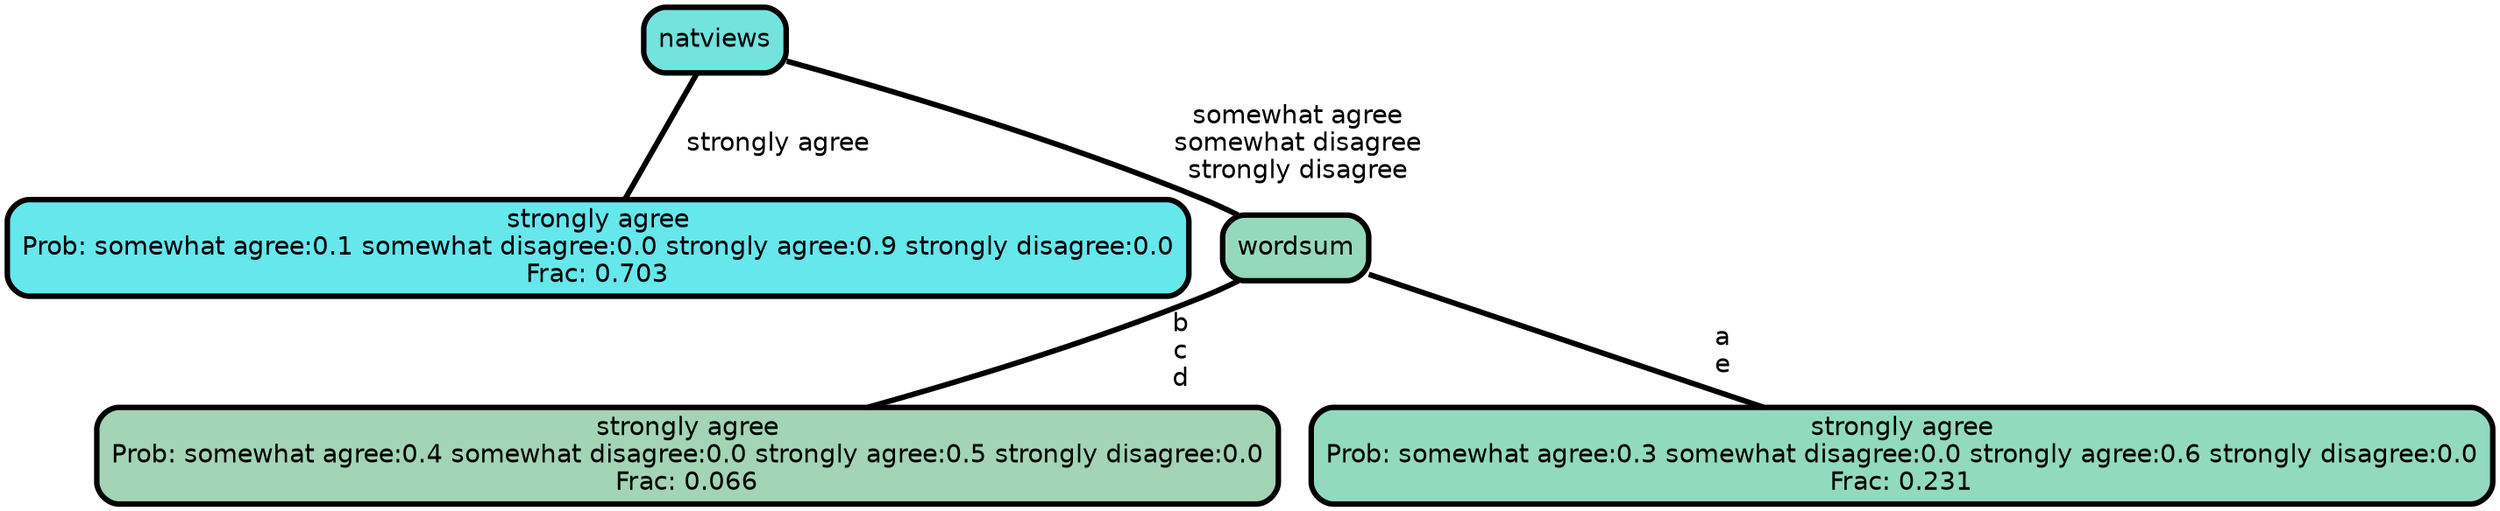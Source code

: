 graph Tree {
node [shape=box, style="filled, rounded",color="black",penwidth="3",fontcolor="black",                 fontname=helvetica] ;
graph [ranksep="0 equally", splines=straight,                 bgcolor=transparent, dpi=200] ;
edge [fontname=helvetica, color=black] ;
0 [label="strongly agree
Prob: somewhat agree:0.1 somewhat disagree:0.0 strongly agree:0.9 strongly disagree:0.0
Frac: 0.703", fillcolor="#65e7ec"] ;
1 [label="natviews", fillcolor="#73e3de"] ;
2 [label="strongly agree
Prob: somewhat agree:0.4 somewhat disagree:0.0 strongly agree:0.5 strongly disagree:0.0
Frac: 0.066", fillcolor="#a2d4b5"] ;
3 [label="wordsum", fillcolor="#95d9bd"] ;
4 [label="strongly agree
Prob: somewhat agree:0.3 somewhat disagree:0.0 strongly agree:0.6 strongly disagree:0.0
Frac: 0.231", fillcolor="#91dabf"] ;
1 -- 0 [label=" strongly agree",penwidth=3] ;
1 -- 3 [label=" somewhat agree\n somewhat disagree\n strongly disagree",penwidth=3] ;
3 -- 2 [label=" b\n c\n d",penwidth=3] ;
3 -- 4 [label=" a\n e",penwidth=3] ;
{rank = same;}}